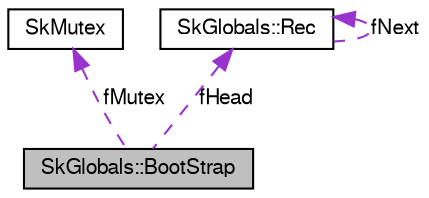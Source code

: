 digraph G
{
  edge [fontname="FreeSans",fontsize="10",labelfontname="FreeSans",labelfontsize="10"];
  node [fontname="FreeSans",fontsize="10",shape=record];
  Node1 [label="SkGlobals::BootStrap",height=0.2,width=0.4,color="black", fillcolor="grey75", style="filled" fontcolor="black"];
  Node2 -> Node1 [dir=back,color="darkorchid3",fontsize="10",style="dashed",label="fMutex",fontname="FreeSans"];
  Node2 [label="SkMutex",height=0.2,width=0.4,color="black", fillcolor="white", style="filled",URL="$class_sk_mutex.html"];
  Node3 -> Node1 [dir=back,color="darkorchid3",fontsize="10",style="dashed",label="fHead",fontname="FreeSans"];
  Node3 [label="SkGlobals::Rec",height=0.2,width=0.4,color="black", fillcolor="white", style="filled",URL="$class_sk_globals_1_1_rec.html"];
  Node3 -> Node3 [dir=back,color="darkorchid3",fontsize="10",style="dashed",label="fNext",fontname="FreeSans"];
}
